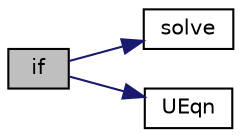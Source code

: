 digraph "if"
{
  bgcolor="transparent";
  edge [fontname="Helvetica",fontsize="10",labelfontname="Helvetica",labelfontsize="10"];
  node [fontname="Helvetica",fontsize="10",shape=record];
  rankdir="LR";
  Node11 [label="if",height=0.2,width=0.4,color="black", fillcolor="grey75", style="filled", fontcolor="black"];
  Node11 -> Node12 [color="midnightblue",fontsize="10",style="solid",fontname="Helvetica"];
  Node12 [label="solve",height=0.2,width=0.4,color="black",URL="$a03417.html#ac123867940006fb14e8346d9bdc38f8d"];
  Node11 -> Node13 [color="midnightblue",fontsize="10",style="solid",fontname="Helvetica"];
  Node13 [label="UEqn",height=0.2,width=0.4,color="black",URL="$a04041.html#aef873193e7f3f3e6fd7df80ba94e780c"];
}
